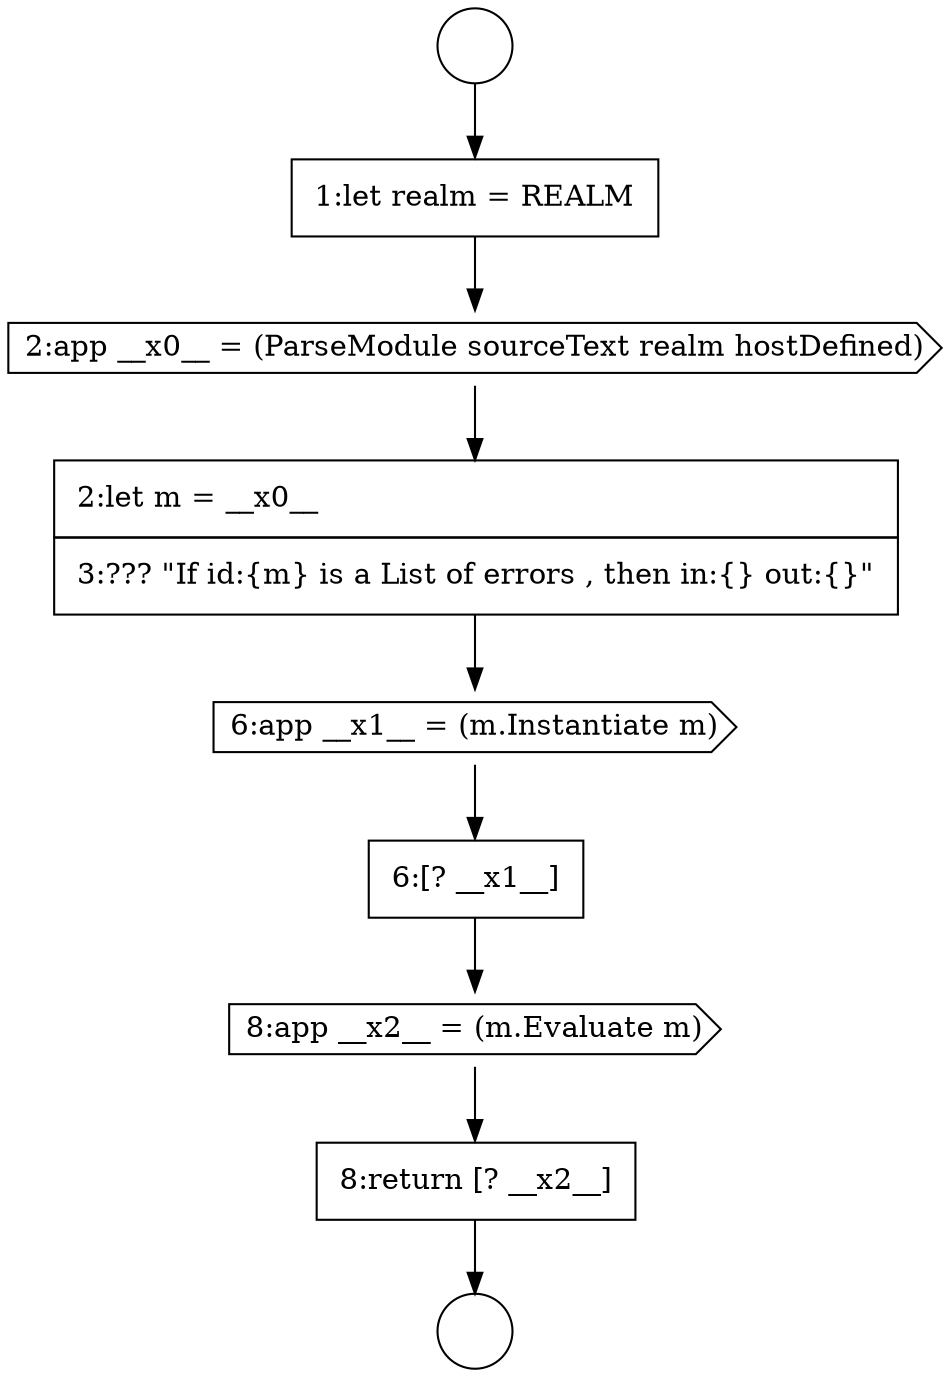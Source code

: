 digraph {
  node10446 [shape=cds, label=<<font color="black">6:app __x1__ = (m.Instantiate m)</font>> color="black" fillcolor="white" style=filled]
  node10442 [shape=circle label=" " color="black" fillcolor="white" style=filled]
  node10441 [shape=circle label=" " color="black" fillcolor="white" style=filled]
  node10445 [shape=none, margin=0, label=<<font color="black">
    <table border="0" cellborder="1" cellspacing="0" cellpadding="10">
      <tr><td align="left">2:let m = __x0__</td></tr>
      <tr><td align="left">3:??? &quot;If id:{m} is a List of errors , then in:{} out:{}&quot;</td></tr>
    </table>
  </font>> color="black" fillcolor="white" style=filled]
  node10448 [shape=cds, label=<<font color="black">8:app __x2__ = (m.Evaluate m)</font>> color="black" fillcolor="white" style=filled]
  node10444 [shape=cds, label=<<font color="black">2:app __x0__ = (ParseModule sourceText realm hostDefined)</font>> color="black" fillcolor="white" style=filled]
  node10449 [shape=none, margin=0, label=<<font color="black">
    <table border="0" cellborder="1" cellspacing="0" cellpadding="10">
      <tr><td align="left">8:return [? __x2__]</td></tr>
    </table>
  </font>> color="black" fillcolor="white" style=filled]
  node10447 [shape=none, margin=0, label=<<font color="black">
    <table border="0" cellborder="1" cellspacing="0" cellpadding="10">
      <tr><td align="left">6:[? __x1__]</td></tr>
    </table>
  </font>> color="black" fillcolor="white" style=filled]
  node10443 [shape=none, margin=0, label=<<font color="black">
    <table border="0" cellborder="1" cellspacing="0" cellpadding="10">
      <tr><td align="left">1:let realm = REALM</td></tr>
    </table>
  </font>> color="black" fillcolor="white" style=filled]
  node10449 -> node10442 [ color="black"]
  node10447 -> node10448 [ color="black"]
  node10446 -> node10447 [ color="black"]
  node10443 -> node10444 [ color="black"]
  node10444 -> node10445 [ color="black"]
  node10445 -> node10446 [ color="black"]
  node10441 -> node10443 [ color="black"]
  node10448 -> node10449 [ color="black"]
}
